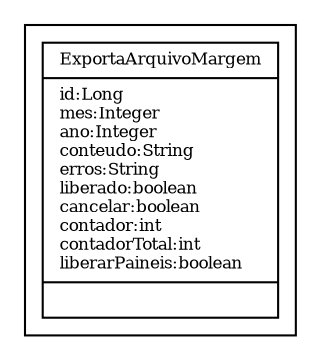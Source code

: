 digraph G{
fontname = "Times-Roman"
fontsize = 8

node [
        fontname = "Times-Roman"
        fontsize = 8
        shape = "record"
]

edge [
        fontname = "Times-Roman"
        fontsize = 8
]

subgraph clusterEXPORTAR_ARQUIVO_DE_MARGEM
{
ExportaArquivoMargem [label = "{ExportaArquivoMargem|id:Long\lmes:Integer\lano:Integer\lconteudo:String\lerros:String\lliberado:boolean\lcancelar:boolean\lcontador:int\lcontadorTotal:int\lliberarPaineis:boolean\l|\l}"]
}
}
